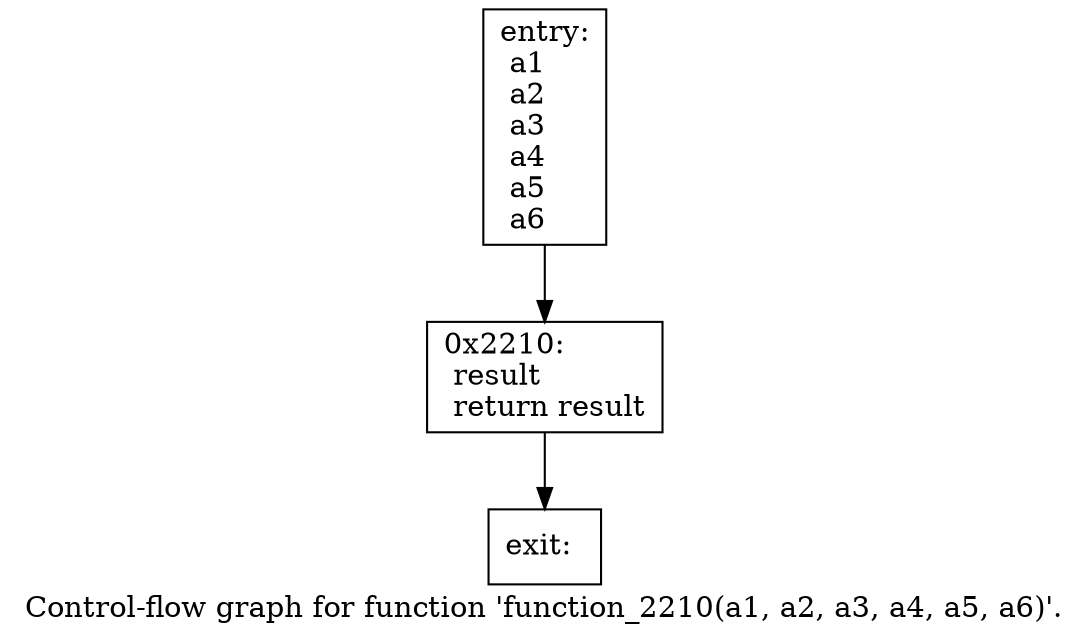 digraph "Control-flow graph for function 'function_2210(a1, a2, a3, a4, a5, a6)'." {
  label="Control-flow graph for function 'function_2210(a1, a2, a3, a4, a5, a6)'.";
  node [shape=record];

  Node07C7D408 [label="{entry:\l  a1\l  a2\l  a3\l  a4\l  a5\l  a6\l}"];
  Node07C7D408 -> Node07C7D450;
  Node07C7D450 [label="{0x2210:\l  result\l  return result\l}"];
  Node07C7D450 -> Node07C7CF88;
  Node07C7CF88 [label="{exit:\l}"];

}

